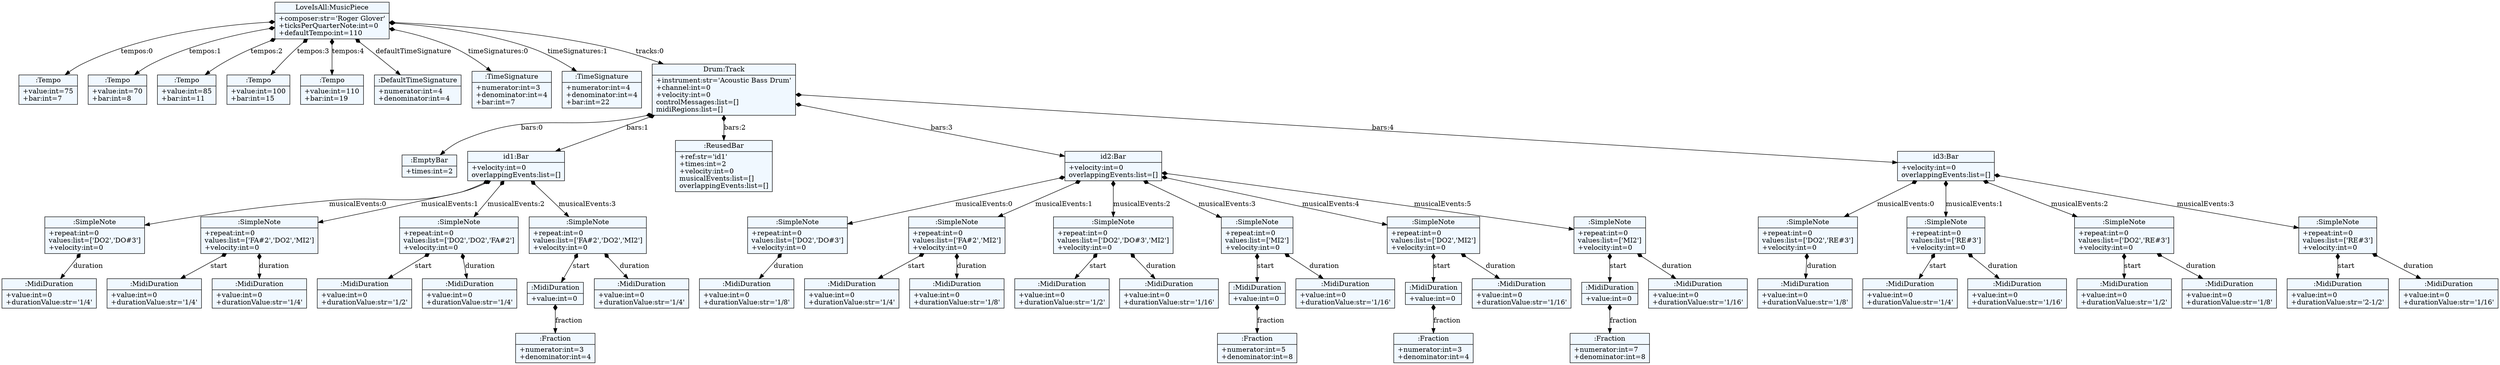 
    digraph textX {
    fontname = "Bitstream Vera Sans"
    fontsize = 8
    node[
        shape=record,
        style=filled,
        fillcolor=aliceblue
    ]
    nodesep = 0.3
    edge[dir=black,arrowtail=empty]


1408161121616 -> 1408161020128 [label="tempos:0" arrowtail=diamond dir=both]
1408161020128[label="{:Tempo|+value:int=75\l+bar:int=7\l}"]
1408161121616 -> 1408161019552 [label="tempos:1" arrowtail=diamond dir=both]
1408161019552[label="{:Tempo|+value:int=70\l+bar:int=8\l}"]
1408161121616 -> 1408161019504 [label="tempos:2" arrowtail=diamond dir=both]
1408161019504[label="{:Tempo|+value:int=85\l+bar:int=11\l}"]
1408161121616 -> 1408161019648 [label="tempos:3" arrowtail=diamond dir=both]
1408161019648[label="{:Tempo|+value:int=100\l+bar:int=15\l}"]
1408161121616 -> 1408161020896 [label="tempos:4" arrowtail=diamond dir=both]
1408161020896[label="{:Tempo|+value:int=110\l+bar:int=19\l}"]
1408161121616 -> 1408161120464 [label="defaultTimeSignature" arrowtail=diamond dir=both]
1408161120464[label="{:DefaultTimeSignature|+numerator:int=4\l+denominator:int=4\l}"]
1408161121616 -> 1408161020080 [label="timeSignatures:0" arrowtail=diamond dir=both]
1408161020080[label="{:TimeSignature|+numerator:int=3\l+denominator:int=4\l+bar:int=7\l}"]
1408161121616 -> 1408161020656 [label="timeSignatures:1" arrowtail=diamond dir=both]
1408161020656[label="{:TimeSignature|+numerator:int=4\l+denominator:int=4\l+bar:int=22\l}"]
1408161121616 -> 1408161020704 [label="tracks:0" arrowtail=diamond dir=both]
1408161020704 -> 1408161019888 [label="bars:0" arrowtail=diamond dir=both]
1408161019888[label="{:EmptyBar|+times:int=2\l}"]
1408161020704 -> 1408161019312 [label="bars:1" arrowtail=diamond dir=both]
1408161019312 -> 1408161018592 [label="musicalEvents:0" arrowtail=diamond dir=both]
1408161018592 -> 1408161018016 [label="duration" arrowtail=diamond dir=both]
1408161018016[label="{:MidiDuration|+value:int=0\l+durationValue:str='1/4'\l}"]
1408161018592[label="{:SimpleNote|+repeat:int=0\lvalues:list=['DO2','DO#3']\l+velocity:int=0\l}"]
1408161019312 -> 1408161021232 [label="musicalEvents:1" arrowtail=diamond dir=both]
1408161021232 -> 1408161021712 [label="start" arrowtail=diamond dir=both]
1408161021712[label="{:MidiDuration|+value:int=0\l+durationValue:str='1/4'\l}"]
1408161021232 -> 1408161021760 [label="duration" arrowtail=diamond dir=both]
1408161021760[label="{:MidiDuration|+value:int=0\l+durationValue:str='1/4'\l}"]
1408161021232[label="{:SimpleNote|+repeat:int=0\lvalues:list=['FA#2','DO2','MI2']\l+velocity:int=0\l}"]
1408161019312 -> 1408161021328 [label="musicalEvents:2" arrowtail=diamond dir=both]
1408161021328 -> 1408161018832 [label="start" arrowtail=diamond dir=both]
1408161018832[label="{:MidiDuration|+value:int=0\l+durationValue:str='1/2'\l}"]
1408161021328 -> 1408161020944 [label="duration" arrowtail=diamond dir=both]
1408161020944[label="{:MidiDuration|+value:int=0\l+durationValue:str='1/4'\l}"]
1408161021328[label="{:SimpleNote|+repeat:int=0\lvalues:list=['DO2','DO2','FA#2']\l+velocity:int=0\l}"]
1408161019312 -> 1408161018688 [label="musicalEvents:3" arrowtail=diamond dir=both]
1408161018688 -> 1408160979504 [label="start" arrowtail=diamond dir=both]
1408160979504 -> 1408160977200 [label="fraction" arrowtail=diamond dir=both]
1408160977200[label="{:Fraction|+numerator:int=3\l+denominator:int=4\l}"]
1408160979504[label="{:MidiDuration|+value:int=0\l}"]
1408161018688 -> 1408160979552 [label="duration" arrowtail=diamond dir=both]
1408160979552[label="{:MidiDuration|+value:int=0\l+durationValue:str='1/4'\l}"]
1408161018688[label="{:SimpleNote|+repeat:int=0\lvalues:list=['FA#2','DO2','MI2']\l+velocity:int=0\l}"]
1408161019312[label="{id1:Bar|+velocity:int=0\loverlappingEvents:list=[]\l}"]
1408161020704 -> 1408161019360 [label="bars:2" arrowtail=diamond dir=both]
1408161019360[label="{:ReusedBar|+ref:str='id1'\l+times:int=2\l+velocity:int=0\lmusicalEvents:list=[]\loverlappingEvents:list=[]\l}"]
1408161020704 -> 1408161018544 [label="bars:3" arrowtail=diamond dir=both]
1408161018544 -> 1408160979264 [label="musicalEvents:0" arrowtail=diamond dir=both]
1408160979264 -> 1408160980416 [label="duration" arrowtail=diamond dir=both]
1408160980416[label="{:MidiDuration|+value:int=0\l+durationValue:str='1/8'\l}"]
1408160979264[label="{:SimpleNote|+repeat:int=0\lvalues:list=['DO2','DO#3']\l+velocity:int=0\l}"]
1408161018544 -> 1408160980368 [label="musicalEvents:1" arrowtail=diamond dir=both]
1408160980368 -> 1408160980800 [label="start" arrowtail=diamond dir=both]
1408160980800[label="{:MidiDuration|+value:int=0\l+durationValue:str='1/4'\l}"]
1408160980368 -> 1408160978160 [label="duration" arrowtail=diamond dir=both]
1408160978160[label="{:MidiDuration|+value:int=0\l+durationValue:str='1/8'\l}"]
1408160980368[label="{:SimpleNote|+repeat:int=0\lvalues:list=['FA#2','MI2']\l+velocity:int=0\l}"]
1408161018544 -> 1408160980752 [label="musicalEvents:2" arrowtail=diamond dir=both]
1408160980752 -> 1408160978976 [label="start" arrowtail=diamond dir=both]
1408160978976[label="{:MidiDuration|+value:int=0\l+durationValue:str='1/2'\l}"]
1408160980752 -> 1408160979024 [label="duration" arrowtail=diamond dir=both]
1408160979024[label="{:MidiDuration|+value:int=0\l+durationValue:str='1/16'\l}"]
1408160980752[label="{:SimpleNote|+repeat:int=0\lvalues:list=['DO2','DO#3','MI2']\l+velocity:int=0\l}"]
1408161018544 -> 1408160978256 [label="musicalEvents:3" arrowtail=diamond dir=both]
1408160978256 -> 1408160978592 [label="start" arrowtail=diamond dir=both]
1408160978592 -> 1408160977776 [label="fraction" arrowtail=diamond dir=both]
1408160977776[label="{:Fraction|+numerator:int=5\l+denominator:int=8\l}"]
1408160978592[label="{:MidiDuration|+value:int=0\l}"]
1408160978256 -> 1408161017968 [label="duration" arrowtail=diamond dir=both]
1408161017968[label="{:MidiDuration|+value:int=0\l+durationValue:str='1/16'\l}"]
1408160978256[label="{:SimpleNote|+repeat:int=0\lvalues:list=['MI2']\l+velocity:int=0\l}"]
1408161018544 -> 1408160977728 [label="musicalEvents:4" arrowtail=diamond dir=both]
1408160977728 -> 1408160980944 [label="start" arrowtail=diamond dir=both]
1408160980944 -> 1408160977632 [label="fraction" arrowtail=diamond dir=both]
1408160977632[label="{:Fraction|+numerator:int=3\l+denominator:int=4\l}"]
1408160980944[label="{:MidiDuration|+value:int=0\l}"]
1408160977728 -> 1408160978688 [label="duration" arrowtail=diamond dir=both]
1408160978688[label="{:MidiDuration|+value:int=0\l+durationValue:str='1/16'\l}"]
1408160977728[label="{:SimpleNote|+repeat:int=0\lvalues:list=['DO2','MI2']\l+velocity:int=0\l}"]
1408161018544 -> 1408160977440 [label="musicalEvents:5" arrowtail=diamond dir=both]
1408160977440 -> 1408160977920 [label="start" arrowtail=diamond dir=both]
1408160977920 -> 1408160979456 [label="fraction" arrowtail=diamond dir=both]
1408160979456[label="{:Fraction|+numerator:int=7\l+denominator:int=8\l}"]
1408160977920[label="{:MidiDuration|+value:int=0\l}"]
1408160977440 -> 1408160978640 [label="duration" arrowtail=diamond dir=both]
1408160978640[label="{:MidiDuration|+value:int=0\l+durationValue:str='1/16'\l}"]
1408160977440[label="{:SimpleNote|+repeat:int=0\lvalues:list=['MI2']\l+velocity:int=0\l}"]
1408161018544[label="{id2:Bar|+velocity:int=0\loverlappingEvents:list=[]\l}"]
1408161020704 -> 1408160978784 [label="bars:4" arrowtail=diamond dir=both]
1408160978784 -> 1408160979216 [label="musicalEvents:0" arrowtail=diamond dir=both]
1408160979216 -> 1408160979744 [label="duration" arrowtail=diamond dir=both]
1408160979744[label="{:MidiDuration|+value:int=0\l+durationValue:str='1/8'\l}"]
1408160979216[label="{:SimpleNote|+repeat:int=0\lvalues:list=['DO2','RE#3']\l+velocity:int=0\l}"]
1408160978784 -> 1408160979168 [label="musicalEvents:1" arrowtail=diamond dir=both]
1408160979168 -> 1408160979696 [label="start" arrowtail=diamond dir=both]
1408160979696[label="{:MidiDuration|+value:int=0\l+durationValue:str='1/4'\l}"]
1408160979168 -> 1408160979840 [label="duration" arrowtail=diamond dir=both]
1408160979840[label="{:MidiDuration|+value:int=0\l+durationValue:str='1/16'\l}"]
1408160979168[label="{:SimpleNote|+repeat:int=0\lvalues:list=['RE#3']\l+velocity:int=0\l}"]
1408160978784 -> 1408160979408 [label="musicalEvents:2" arrowtail=diamond dir=both]
1408160979408 -> 1408160980608 [label="start" arrowtail=diamond dir=both]
1408160980608[label="{:MidiDuration|+value:int=0\l+durationValue:str='1/2'\l}"]
1408160979408 -> 1408160979936 [label="duration" arrowtail=diamond dir=both]
1408160979936[label="{:MidiDuration|+value:int=0\l+durationValue:str='1/8'\l}"]
1408160979408[label="{:SimpleNote|+repeat:int=0\lvalues:list=['DO2','RE#3']\l+velocity:int=0\l}"]
1408160978784 -> 1408160980560 [label="musicalEvents:3" arrowtail=diamond dir=both]
1408160980560 -> 1408160979648 [label="start" arrowtail=diamond dir=both]
1408160979648[label="{:MidiDuration|+value:int=0\l+durationValue:str='2-1/2'\l}"]
1408160980560 -> 1408161090864 [label="duration" arrowtail=diamond dir=both]
1408161090864[label="{:MidiDuration|+value:int=0\l+durationValue:str='1/16'\l}"]
1408160980560[label="{:SimpleNote|+repeat:int=0\lvalues:list=['RE#3']\l+velocity:int=0\l}"]
1408160978784[label="{id3:Bar|+velocity:int=0\loverlappingEvents:list=[]\l}"]
1408161020704[label="{Drum:Track|+instrument:str='Acoustic Bass Drum'\l+channel:int=0\l+velocity:int=0\lcontrolMessages:list=[]\lmidiRegions:list=[]\l}"]
1408161121616[label="{LoveIsAll:MusicPiece|+composer:str='Roger Glover'\l+ticksPerQuarterNote:int=0\l+defaultTempo:int=110\l}"]

}
